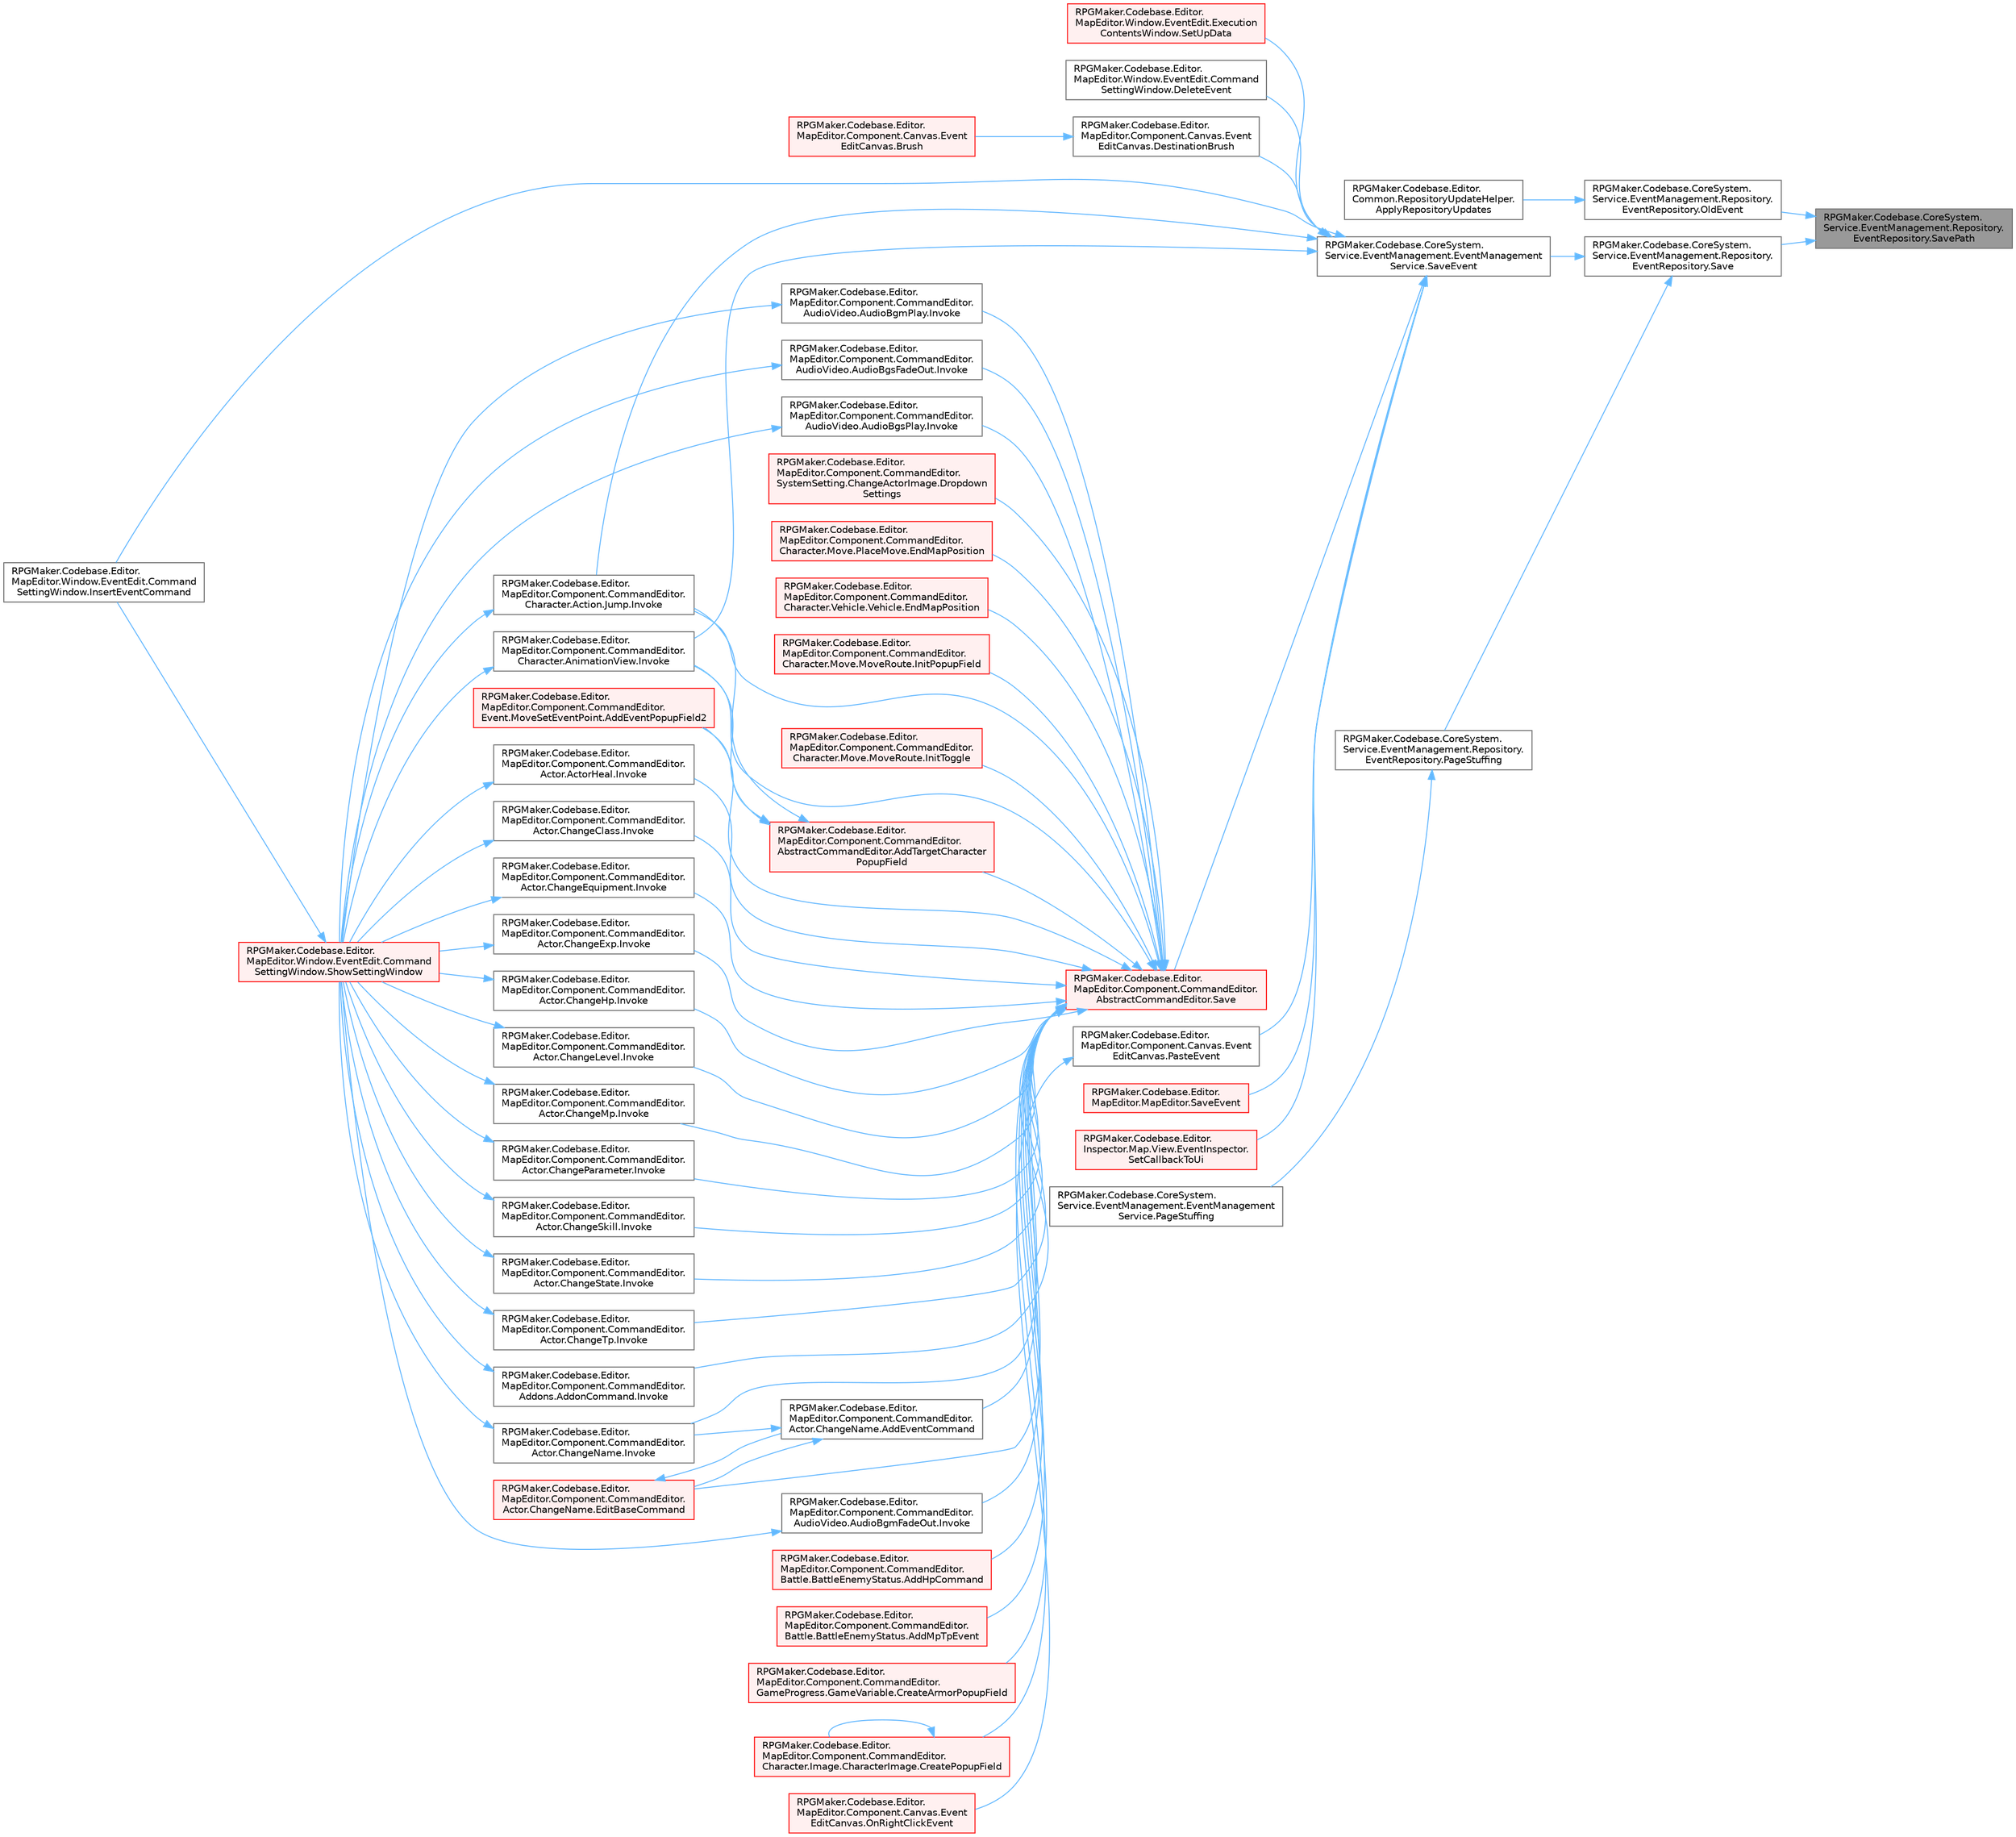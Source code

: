 digraph "RPGMaker.Codebase.CoreSystem.Service.EventManagement.Repository.EventRepository.SavePath"
{
 // LATEX_PDF_SIZE
  bgcolor="transparent";
  edge [fontname=Helvetica,fontsize=10,labelfontname=Helvetica,labelfontsize=10];
  node [fontname=Helvetica,fontsize=10,shape=box,height=0.2,width=0.4];
  rankdir="RL";
  Node1 [id="Node000001",label="RPGMaker.Codebase.CoreSystem.\lService.EventManagement.Repository.\lEventRepository.SavePath",height=0.2,width=0.4,color="gray40", fillcolor="grey60", style="filled", fontcolor="black",tooltip="😁 パス保存"];
  Node1 -> Node2 [id="edge1_Node000001_Node000002",dir="back",color="steelblue1",style="solid",tooltip=" "];
  Node2 [id="Node000002",label="RPGMaker.Codebase.CoreSystem.\lService.EventManagement.Repository.\lEventRepository.OldEvent",height=0.2,width=0.4,color="grey40", fillcolor="white", style="filled",URL="$d9/d21/class_r_p_g_maker_1_1_codebase_1_1_core_system_1_1_service_1_1_event_management_1_1_repository_1_1_event_repository.html#acfc6a5b0d819128f9b0cab22cd3c74a6",tooltip="😁 古いイベント"];
  Node2 -> Node3 [id="edge2_Node000002_Node000003",dir="back",color="steelblue1",style="solid",tooltip=" "];
  Node3 [id="Node000003",label="RPGMaker.Codebase.Editor.\lCommon.RepositoryUpdateHelper.\lApplyRepositoryUpdates",height=0.2,width=0.4,color="grey40", fillcolor="white", style="filled",URL="$de/db7/class_r_p_g_maker_1_1_codebase_1_1_editor_1_1_common_1_1_repository_update_helper.html#a534d7b73764df719fc9bf8c5405be788",tooltip="😁 Repository Update (for Development)"];
  Node1 -> Node4 [id="edge3_Node000001_Node000004",dir="back",color="steelblue1",style="solid",tooltip=" "];
  Node4 [id="Node000004",label="RPGMaker.Codebase.CoreSystem.\lService.EventManagement.Repository.\lEventRepository.Save",height=0.2,width=0.4,color="grey40", fillcolor="white", style="filled",URL="$d9/d21/class_r_p_g_maker_1_1_codebase_1_1_core_system_1_1_service_1_1_event_management_1_1_repository_1_1_event_repository.html#a85d97192a962f0e45d63429ec5e5dc2d",tooltip="😁 保存"];
  Node4 -> Node5 [id="edge4_Node000004_Node000005",dir="back",color="steelblue1",style="solid",tooltip=" "];
  Node5 [id="Node000005",label="RPGMaker.Codebase.CoreSystem.\lService.EventManagement.Repository.\lEventRepository.PageStuffing",height=0.2,width=0.4,color="grey40", fillcolor="white", style="filled",URL="$d9/d21/class_r_p_g_maker_1_1_codebase_1_1_core_system_1_1_service_1_1_event_management_1_1_repository_1_1_event_repository.html#aacf37d950b1fca1721a0ab5de6b30320",tooltip="😁 ページ・詰め物"];
  Node5 -> Node6 [id="edge5_Node000005_Node000006",dir="back",color="steelblue1",style="solid",tooltip=" "];
  Node6 [id="Node000006",label="RPGMaker.Codebase.CoreSystem.\lService.EventManagement.EventManagement\lService.PageStuffing",height=0.2,width=0.4,color="grey40", fillcolor="white", style="filled",URL="$d5/d7b/class_r_p_g_maker_1_1_codebase_1_1_core_system_1_1_service_1_1_event_management_1_1_event_management_service.html#a3bc7282f7b7ce6d28a8102b39ed11c2a",tooltip="😁 ページ詰め物"];
  Node4 -> Node7 [id="edge6_Node000004_Node000007",dir="back",color="steelblue1",style="solid",tooltip=" "];
  Node7 [id="Node000007",label="RPGMaker.Codebase.CoreSystem.\lService.EventManagement.EventManagement\lService.SaveEvent",height=0.2,width=0.4,color="grey40", fillcolor="white", style="filled",URL="$d5/d7b/class_r_p_g_maker_1_1_codebase_1_1_core_system_1_1_service_1_1_event_management_1_1_event_management_service.html#ab4076d36d7d412ee2420c7e81d02ab4a",tooltip="😁 イベント保存"];
  Node7 -> Node8 [id="edge7_Node000007_Node000008",dir="back",color="steelblue1",style="solid",tooltip=" "];
  Node8 [id="Node000008",label="RPGMaker.Codebase.Editor.\lMapEditor.Window.EventEdit.Command\lSettingWindow.DeleteEvent",height=0.2,width=0.4,color="grey40", fillcolor="white", style="filled",URL="$d4/d8f/class_r_p_g_maker_1_1_codebase_1_1_editor_1_1_map_editor_1_1_window_1_1_event_edit_1_1_command_setting_window.html#aaef855be14a3e5a008afcbe43b3cb618",tooltip=" "];
  Node7 -> Node9 [id="edge8_Node000007_Node000009",dir="back",color="steelblue1",style="solid",tooltip=" "];
  Node9 [id="Node000009",label="RPGMaker.Codebase.Editor.\lMapEditor.Component.Canvas.Event\lEditCanvas.DestinationBrush",height=0.2,width=0.4,color="grey40", fillcolor="white", style="filled",URL="$df/d64/class_r_p_g_maker_1_1_codebase_1_1_editor_1_1_map_editor_1_1_component_1_1_canvas_1_1_event_edit_canvas.html#ae83b1a90ba182672ebfa7fc60c18f035",tooltip=" "];
  Node9 -> Node10 [id="edge9_Node000009_Node000010",dir="back",color="steelblue1",style="solid",tooltip=" "];
  Node10 [id="Node000010",label="RPGMaker.Codebase.Editor.\lMapEditor.Component.Canvas.Event\lEditCanvas.Brush",height=0.2,width=0.4,color="red", fillcolor="#FFF0F0", style="filled",URL="$df/d64/class_r_p_g_maker_1_1_codebase_1_1_editor_1_1_map_editor_1_1_component_1_1_canvas_1_1_event_edit_canvas.html#ab26bd30cbeb774d79fb2f72aba7d48b0",tooltip="描画処理"];
  Node7 -> Node22 [id="edge10_Node000007_Node000022",dir="back",color="steelblue1",style="solid",tooltip=" "];
  Node22 [id="Node000022",label="RPGMaker.Codebase.Editor.\lMapEditor.Window.EventEdit.Command\lSettingWindow.InsertEventCommand",height=0.2,width=0.4,color="grey40", fillcolor="white", style="filled",URL="$d4/d8f/class_r_p_g_maker_1_1_codebase_1_1_editor_1_1_map_editor_1_1_window_1_1_event_edit_1_1_command_setting_window.html#ae0ff304b21e7e1fd046f284e79c77468",tooltip="コマンドの追加"];
  Node7 -> Node20 [id="edge11_Node000007_Node000020",dir="back",color="steelblue1",style="solid",tooltip=" "];
  Node20 [id="Node000020",label="RPGMaker.Codebase.Editor.\lMapEditor.Component.CommandEditor.\lCharacter.Action.Jump.Invoke",height=0.2,width=0.4,color="grey40", fillcolor="white", style="filled",URL="$d5/de1/class_r_p_g_maker_1_1_codebase_1_1_editor_1_1_map_editor_1_1_component_1_1_command_editor_1_1_character_1_1_action_1_1_jump.html#aae6efe8e2b25e3148bb450be5cb122c8",tooltip=" "];
  Node20 -> Node21 [id="edge12_Node000020_Node000021",dir="back",color="steelblue1",style="solid",tooltip=" "];
  Node21 [id="Node000021",label="RPGMaker.Codebase.Editor.\lMapEditor.Window.EventEdit.Command\lSettingWindow.ShowSettingWindow",height=0.2,width=0.4,color="red", fillcolor="#FFF0F0", style="filled",URL="$d4/d8f/class_r_p_g_maker_1_1_codebase_1_1_editor_1_1_map_editor_1_1_window_1_1_event_edit_1_1_command_setting_window.html#a0849a2097c7f8ce9a6cdbea9cc53f355",tooltip=" "];
  Node21 -> Node22 [id="edge13_Node000021_Node000022",dir="back",color="steelblue1",style="solid",tooltip=" "];
  Node7 -> Node66 [id="edge14_Node000007_Node000066",dir="back",color="steelblue1",style="solid",tooltip=" "];
  Node66 [id="Node000066",label="RPGMaker.Codebase.Editor.\lMapEditor.Component.CommandEditor.\lCharacter.AnimationView.Invoke",height=0.2,width=0.4,color="grey40", fillcolor="white", style="filled",URL="$d2/da5/class_r_p_g_maker_1_1_codebase_1_1_editor_1_1_map_editor_1_1_component_1_1_command_editor_1_1_character_1_1_animation_view.html#a3898aa32b586936821d32bcd4807020b",tooltip=" "];
  Node66 -> Node21 [id="edge15_Node000066_Node000021",dir="back",color="steelblue1",style="solid",tooltip=" "];
  Node7 -> Node67 [id="edge16_Node000007_Node000067",dir="back",color="steelblue1",style="solid",tooltip=" "];
  Node67 [id="Node000067",label="RPGMaker.Codebase.Editor.\lMapEditor.Component.Canvas.Event\lEditCanvas.PasteEvent",height=0.2,width=0.4,color="grey40", fillcolor="white", style="filled",URL="$df/d64/class_r_p_g_maker_1_1_codebase_1_1_editor_1_1_map_editor_1_1_component_1_1_canvas_1_1_event_edit_canvas.html#a93e136f1b809ecf9e9dc388a82aba2c9",tooltip="イベントをペーストするためのコールバックを返す"];
  Node67 -> Node62 [id="edge17_Node000067_Node000062",dir="back",color="steelblue1",style="solid",tooltip=" "];
  Node62 [id="Node000062",label="RPGMaker.Codebase.Editor.\lMapEditor.Component.Canvas.Event\lEditCanvas.OnRightClickEvent",height=0.2,width=0.4,color="red", fillcolor="#FFF0F0", style="filled",URL="$df/d64/class_r_p_g_maker_1_1_codebase_1_1_editor_1_1_map_editor_1_1_component_1_1_canvas_1_1_event_edit_canvas.html#a8676f768957dc03cc2c11dfceffe4009",tooltip=" "];
  Node7 -> Node68 [id="edge18_Node000007_Node000068",dir="back",color="steelblue1",style="solid",tooltip=" "];
  Node68 [id="Node000068",label="RPGMaker.Codebase.Editor.\lMapEditor.Component.CommandEditor.\lAbstractCommandEditor.Save",height=0.2,width=0.4,color="red", fillcolor="#FFF0F0", style="filled",URL="$d3/ded/class_r_p_g_maker_1_1_codebase_1_1_editor_1_1_map_editor_1_1_component_1_1_command_editor_1_1_abstract_command_editor.html#af4ca3c0da1e28c5faa50d538a2f8ab68",tooltip=" "];
  Node68 -> Node69 [id="edge19_Node000068_Node000069",dir="back",color="steelblue1",style="solid",tooltip=" "];
  Node69 [id="Node000069",label="RPGMaker.Codebase.Editor.\lMapEditor.Component.CommandEditor.\lActor.ChangeName.AddEventCommand",height=0.2,width=0.4,color="grey40", fillcolor="white", style="filled",URL="$d1/d0c/class_r_p_g_maker_1_1_codebase_1_1_editor_1_1_map_editor_1_1_component_1_1_command_editor_1_1_actor_1_1_change_name.html#a43dc434e87294ae77b8c5f04ce0b9c3c",tooltip="コマンドを追加する"];
  Node69 -> Node70 [id="edge20_Node000069_Node000070",dir="back",color="steelblue1",style="solid",tooltip=" "];
  Node70 [id="Node000070",label="RPGMaker.Codebase.Editor.\lMapEditor.Component.CommandEditor.\lActor.ChangeName.EditBaseCommand",height=0.2,width=0.4,color="red", fillcolor="#FFF0F0", style="filled",URL="$d1/d0c/class_r_p_g_maker_1_1_codebase_1_1_editor_1_1_map_editor_1_1_component_1_1_command_editor_1_1_actor_1_1_change_name.html#a2f16d8250c71deb5c5b6660c2c3e7829",tooltip="基点のコマンドを別のイベントコードに変更する"];
  Node70 -> Node69 [id="edge21_Node000070_Node000069",dir="back",color="steelblue1",style="solid",tooltip=" "];
  Node69 -> Node72 [id="edge22_Node000069_Node000072",dir="back",color="steelblue1",style="solid",tooltip=" "];
  Node72 [id="Node000072",label="RPGMaker.Codebase.Editor.\lMapEditor.Component.CommandEditor.\lActor.ChangeName.Invoke",height=0.2,width=0.4,color="grey40", fillcolor="white", style="filled",URL="$d1/d0c/class_r_p_g_maker_1_1_codebase_1_1_editor_1_1_map_editor_1_1_component_1_1_command_editor_1_1_actor_1_1_change_name.html#a1d21361bf63a3b339eb5ebb62ed429b2",tooltip=" "];
  Node72 -> Node21 [id="edge23_Node000072_Node000021",dir="back",color="steelblue1",style="solid",tooltip=" "];
  Node68 -> Node73 [id="edge24_Node000068_Node000073",dir="back",color="steelblue1",style="solid",tooltip=" "];
  Node73 [id="Node000073",label="RPGMaker.Codebase.Editor.\lMapEditor.Component.CommandEditor.\lEvent.MoveSetEventPoint.AddEventPopupField2",height=0.2,width=0.4,color="red", fillcolor="#FFF0F0", style="filled",URL="$dd/d92/class_r_p_g_maker_1_1_codebase_1_1_editor_1_1_map_editor_1_1_component_1_1_command_editor_1_1_event_1_1_move_set_event_point.html#a520261926020f810e3f53196b4773efa",tooltip=" "];
  Node68 -> Node74 [id="edge25_Node000068_Node000074",dir="back",color="steelblue1",style="solid",tooltip=" "];
  Node74 [id="Node000074",label="RPGMaker.Codebase.Editor.\lMapEditor.Component.CommandEditor.\lBattle.BattleEnemyStatus.AddHpCommand",height=0.2,width=0.4,color="red", fillcolor="#FFF0F0", style="filled",URL="$d8/d0a/class_r_p_g_maker_1_1_codebase_1_1_editor_1_1_map_editor_1_1_component_1_1_command_editor_1_1_battle_1_1_battle_enemy_status.html#a29321b3b06043ff82c3e09ccce23f691",tooltip="[敵キャラのステータス増減]のうち、HPの増減に関する行を追加する"];
  Node68 -> Node76 [id="edge26_Node000068_Node000076",dir="back",color="steelblue1",style="solid",tooltip=" "];
  Node76 [id="Node000076",label="RPGMaker.Codebase.Editor.\lMapEditor.Component.CommandEditor.\lBattle.BattleEnemyStatus.AddMpTpEvent",height=0.2,width=0.4,color="red", fillcolor="#FFF0F0", style="filled",URL="$d8/d0a/class_r_p_g_maker_1_1_codebase_1_1_editor_1_1_map_editor_1_1_component_1_1_command_editor_1_1_battle_1_1_battle_enemy_status.html#a20cd7e188c698c3d79433ff955a8c186",tooltip="[敵キャラのステータス増減]のうち、MPもしくはTPの増減に関する行を追加する"];
  Node68 -> Node77 [id="edge27_Node000068_Node000077",dir="back",color="steelblue1",style="solid",tooltip=" "];
  Node77 [id="Node000077",label="RPGMaker.Codebase.Editor.\lMapEditor.Component.CommandEditor.\lAbstractCommandEditor.AddTargetCharacter\lPopupField",height=0.2,width=0.4,color="red", fillcolor="#FFF0F0", style="filled",URL="$d3/ded/class_r_p_g_maker_1_1_codebase_1_1_editor_1_1_map_editor_1_1_component_1_1_command_editor_1_1_abstract_command_editor.html#acf41d59400a9718c22e00f6076ac9d05",tooltip="対象キャラクターを選択するPopupFieldを追加する。"];
  Node77 -> Node73 [id="edge28_Node000077_Node000073",dir="back",color="steelblue1",style="solid",tooltip=" "];
  Node77 -> Node20 [id="edge29_Node000077_Node000020",dir="back",color="steelblue1",style="solid",tooltip=" "];
  Node77 -> Node66 [id="edge30_Node000077_Node000066",dir="back",color="steelblue1",style="solid",tooltip=" "];
  Node68 -> Node84 [id="edge31_Node000068_Node000084",dir="back",color="steelblue1",style="solid",tooltip=" "];
  Node84 [id="Node000084",label="RPGMaker.Codebase.Editor.\lMapEditor.Component.CommandEditor.\lGameProgress.GameVariable.CreateArmorPopupField",height=0.2,width=0.4,color="red", fillcolor="#FFF0F0", style="filled",URL="$d1/d5c/class_r_p_g_maker_1_1_codebase_1_1_editor_1_1_map_editor_1_1_component_1_1_command_editor_1_1_game_progress_1_1_game_variable.html#a25c7a02cad93a9c213551dc721183f00",tooltip=" "];
  Node68 -> Node85 [id="edge32_Node000068_Node000085",dir="back",color="steelblue1",style="solid",tooltip=" "];
  Node85 [id="Node000085",label="RPGMaker.Codebase.Editor.\lMapEditor.Component.CommandEditor.\lCharacter.Image.CharacterImage.CreatePopupField",height=0.2,width=0.4,color="red", fillcolor="#FFF0F0", style="filled",URL="$d2/db1/class_r_p_g_maker_1_1_codebase_1_1_editor_1_1_map_editor_1_1_component_1_1_command_editor_1_1_ch234a588198e811fb309bbc6e2c162ce3.html#a49b09173e440aee5e55af9ce150c5292",tooltip=" "];
  Node85 -> Node85 [id="edge33_Node000085_Node000085",dir="back",color="steelblue1",style="solid",tooltip=" "];
  Node68 -> Node86 [id="edge34_Node000068_Node000086",dir="back",color="steelblue1",style="solid",tooltip=" "];
  Node86 [id="Node000086",label="RPGMaker.Codebase.Editor.\lMapEditor.Component.CommandEditor.\lSystemSetting.ChangeActorImage.Dropdown\lSettings",height=0.2,width=0.4,color="red", fillcolor="#FFF0F0", style="filled",URL="$d5/d80/class_r_p_g_maker_1_1_codebase_1_1_editor_1_1_map_editor_1_1_component_1_1_command_editor_1_1_syed0e9f21e80e8656062de25e12ea8a6b.html#aef3a32636479f3fe6a38a417d5b39e40",tooltip="各ドロップダウンの作成"];
  Node68 -> Node70 [id="edge35_Node000068_Node000070",dir="back",color="steelblue1",style="solid",tooltip=" "];
  Node68 -> Node39 [id="edge36_Node000068_Node000039",dir="back",color="steelblue1",style="solid",tooltip=" "];
  Node39 [id="Node000039",label="RPGMaker.Codebase.Editor.\lMapEditor.Component.CommandEditor.\lCharacter.Move.PlaceMove.EndMapPosition",height=0.2,width=0.4,color="red", fillcolor="#FFF0F0", style="filled",URL="$d5/dae/class_r_p_g_maker_1_1_codebase_1_1_editor_1_1_map_editor_1_1_component_1_1_command_editor_1_1_character_1_1_move_1_1_place_move.html#a8a2b58f7c4a6cf8add78ff670655e42b",tooltip=" "];
  Node68 -> Node40 [id="edge37_Node000068_Node000040",dir="back",color="steelblue1",style="solid",tooltip=" "];
  Node40 [id="Node000040",label="RPGMaker.Codebase.Editor.\lMapEditor.Component.CommandEditor.\lCharacter.Vehicle.Vehicle.EndMapPosition",height=0.2,width=0.4,color="red", fillcolor="#FFF0F0", style="filled",URL="$d7/dac/class_r_p_g_maker_1_1_codebase_1_1_editor_1_1_map_editor_1_1_component_1_1_command_editor_1_1_character_1_1_vehicle_1_1_vehicle.html#ab52dfd8eef581d2b755fcdac5d0c172f",tooltip=" "];
  Node68 -> Node88 [id="edge38_Node000068_Node000088",dir="back",color="steelblue1",style="solid",tooltip=" "];
  Node88 [id="Node000088",label="RPGMaker.Codebase.Editor.\lMapEditor.Component.CommandEditor.\lCharacter.Move.MoveRoute.InitPopupField",height=0.2,width=0.4,color="red", fillcolor="#FFF0F0", style="filled",URL="$d5/dcc/class_r_p_g_maker_1_1_codebase_1_1_editor_1_1_map_editor_1_1_component_1_1_command_editor_1_1_character_1_1_move_1_1_move_route.html#ae69051ae1d9623da4855f7072c0d8b3e",tooltip="共通PopupFieldの初期化。"];
  Node68 -> Node89 [id="edge39_Node000068_Node000089",dir="back",color="steelblue1",style="solid",tooltip=" "];
  Node89 [id="Node000089",label="RPGMaker.Codebase.Editor.\lMapEditor.Component.CommandEditor.\lCharacter.Move.MoveRoute.InitToggle",height=0.2,width=0.4,color="red", fillcolor="#FFF0F0", style="filled",URL="$d5/dcc/class_r_p_g_maker_1_1_codebase_1_1_editor_1_1_map_editor_1_1_component_1_1_command_editor_1_1_character_1_1_move_1_1_move_route.html#a5a95ec6558bd011d8b2c8b1ae1620db7",tooltip="共通Toggleの初期化。"];
  Node68 -> Node90 [id="edge40_Node000068_Node000090",dir="back",color="steelblue1",style="solid",tooltip=" "];
  Node90 [id="Node000090",label="RPGMaker.Codebase.Editor.\lMapEditor.Component.CommandEditor.\lActor.ActorHeal.Invoke",height=0.2,width=0.4,color="grey40", fillcolor="white", style="filled",URL="$d3/dc3/class_r_p_g_maker_1_1_codebase_1_1_editor_1_1_map_editor_1_1_component_1_1_command_editor_1_1_actor_1_1_actor_heal.html#a2cb0836ccf258774393565e7a9bf8b13",tooltip=" "];
  Node90 -> Node21 [id="edge41_Node000090_Node000021",dir="back",color="steelblue1",style="solid",tooltip=" "];
  Node68 -> Node91 [id="edge42_Node000068_Node000091",dir="back",color="steelblue1",style="solid",tooltip=" "];
  Node91 [id="Node000091",label="RPGMaker.Codebase.Editor.\lMapEditor.Component.CommandEditor.\lActor.ChangeClass.Invoke",height=0.2,width=0.4,color="grey40", fillcolor="white", style="filled",URL="$d1/dc3/class_r_p_g_maker_1_1_codebase_1_1_editor_1_1_map_editor_1_1_component_1_1_command_editor_1_1_actor_1_1_change_class.html#a7a70975f7f39c6be8a22ab2e92fd2910",tooltip=" "];
  Node91 -> Node21 [id="edge43_Node000091_Node000021",dir="back",color="steelblue1",style="solid",tooltip=" "];
  Node68 -> Node92 [id="edge44_Node000068_Node000092",dir="back",color="steelblue1",style="solid",tooltip=" "];
  Node92 [id="Node000092",label="RPGMaker.Codebase.Editor.\lMapEditor.Component.CommandEditor.\lActor.ChangeEquipment.Invoke",height=0.2,width=0.4,color="grey40", fillcolor="white", style="filled",URL="$dd/d00/class_r_p_g_maker_1_1_codebase_1_1_editor_1_1_map_editor_1_1_component_1_1_command_editor_1_1_actor_1_1_change_equipment.html#a50daf2d2f229ac4e1335ae5ff94261e6",tooltip=" "];
  Node92 -> Node21 [id="edge45_Node000092_Node000021",dir="back",color="steelblue1",style="solid",tooltip=" "];
  Node68 -> Node93 [id="edge46_Node000068_Node000093",dir="back",color="steelblue1",style="solid",tooltip=" "];
  Node93 [id="Node000093",label="RPGMaker.Codebase.Editor.\lMapEditor.Component.CommandEditor.\lActor.ChangeExp.Invoke",height=0.2,width=0.4,color="grey40", fillcolor="white", style="filled",URL="$d3/dcb/class_r_p_g_maker_1_1_codebase_1_1_editor_1_1_map_editor_1_1_component_1_1_command_editor_1_1_actor_1_1_change_exp.html#a6da833885d204a10fe870d818fa2385c",tooltip=" "];
  Node93 -> Node21 [id="edge47_Node000093_Node000021",dir="back",color="steelblue1",style="solid",tooltip=" "];
  Node68 -> Node94 [id="edge48_Node000068_Node000094",dir="back",color="steelblue1",style="solid",tooltip=" "];
  Node94 [id="Node000094",label="RPGMaker.Codebase.Editor.\lMapEditor.Component.CommandEditor.\lActor.ChangeHp.Invoke",height=0.2,width=0.4,color="grey40", fillcolor="white", style="filled",URL="$db/dad/class_r_p_g_maker_1_1_codebase_1_1_editor_1_1_map_editor_1_1_component_1_1_command_editor_1_1_actor_1_1_change_hp.html#a45c9f3a024dbb159d87f3d9217f75a42",tooltip=" "];
  Node94 -> Node21 [id="edge49_Node000094_Node000021",dir="back",color="steelblue1",style="solid",tooltip=" "];
  Node68 -> Node95 [id="edge50_Node000068_Node000095",dir="back",color="steelblue1",style="solid",tooltip=" "];
  Node95 [id="Node000095",label="RPGMaker.Codebase.Editor.\lMapEditor.Component.CommandEditor.\lActor.ChangeLevel.Invoke",height=0.2,width=0.4,color="grey40", fillcolor="white", style="filled",URL="$d2/d2f/class_r_p_g_maker_1_1_codebase_1_1_editor_1_1_map_editor_1_1_component_1_1_command_editor_1_1_actor_1_1_change_level.html#ac0ab7622f5c5d9b38483616c195fc593",tooltip=" "];
  Node95 -> Node21 [id="edge51_Node000095_Node000021",dir="back",color="steelblue1",style="solid",tooltip=" "];
  Node68 -> Node96 [id="edge52_Node000068_Node000096",dir="back",color="steelblue1",style="solid",tooltip=" "];
  Node96 [id="Node000096",label="RPGMaker.Codebase.Editor.\lMapEditor.Component.CommandEditor.\lActor.ChangeMp.Invoke",height=0.2,width=0.4,color="grey40", fillcolor="white", style="filled",URL="$de/d35/class_r_p_g_maker_1_1_codebase_1_1_editor_1_1_map_editor_1_1_component_1_1_command_editor_1_1_actor_1_1_change_mp.html#a67c48793420dc47cf61e14eedd8e2c64",tooltip=" "];
  Node96 -> Node21 [id="edge53_Node000096_Node000021",dir="back",color="steelblue1",style="solid",tooltip=" "];
  Node68 -> Node72 [id="edge54_Node000068_Node000072",dir="back",color="steelblue1",style="solid",tooltip=" "];
  Node68 -> Node97 [id="edge55_Node000068_Node000097",dir="back",color="steelblue1",style="solid",tooltip=" "];
  Node97 [id="Node000097",label="RPGMaker.Codebase.Editor.\lMapEditor.Component.CommandEditor.\lActor.ChangeParameter.Invoke",height=0.2,width=0.4,color="grey40", fillcolor="white", style="filled",URL="$de/dbc/class_r_p_g_maker_1_1_codebase_1_1_editor_1_1_map_editor_1_1_component_1_1_command_editor_1_1_actor_1_1_change_parameter.html#a3f282794bfce425e4ef38c4560be91c9",tooltip=" "];
  Node97 -> Node21 [id="edge56_Node000097_Node000021",dir="back",color="steelblue1",style="solid",tooltip=" "];
  Node68 -> Node98 [id="edge57_Node000068_Node000098",dir="back",color="steelblue1",style="solid",tooltip=" "];
  Node98 [id="Node000098",label="RPGMaker.Codebase.Editor.\lMapEditor.Component.CommandEditor.\lActor.ChangeSkill.Invoke",height=0.2,width=0.4,color="grey40", fillcolor="white", style="filled",URL="$d7/d9b/class_r_p_g_maker_1_1_codebase_1_1_editor_1_1_map_editor_1_1_component_1_1_command_editor_1_1_actor_1_1_change_skill.html#af75a44afa9d6095fa9c3be551bda52b2",tooltip=" "];
  Node98 -> Node21 [id="edge58_Node000098_Node000021",dir="back",color="steelblue1",style="solid",tooltip=" "];
  Node68 -> Node99 [id="edge59_Node000068_Node000099",dir="back",color="steelblue1",style="solid",tooltip=" "];
  Node99 [id="Node000099",label="RPGMaker.Codebase.Editor.\lMapEditor.Component.CommandEditor.\lActor.ChangeState.Invoke",height=0.2,width=0.4,color="grey40", fillcolor="white", style="filled",URL="$d0/dcb/class_r_p_g_maker_1_1_codebase_1_1_editor_1_1_map_editor_1_1_component_1_1_command_editor_1_1_actor_1_1_change_state.html#a1d1ec7c779d2f1806c7076ecbbc2e84d",tooltip=" "];
  Node99 -> Node21 [id="edge60_Node000099_Node000021",dir="back",color="steelblue1",style="solid",tooltip=" "];
  Node68 -> Node100 [id="edge61_Node000068_Node000100",dir="back",color="steelblue1",style="solid",tooltip=" "];
  Node100 [id="Node000100",label="RPGMaker.Codebase.Editor.\lMapEditor.Component.CommandEditor.\lActor.ChangeTp.Invoke",height=0.2,width=0.4,color="grey40", fillcolor="white", style="filled",URL="$d7/d5f/class_r_p_g_maker_1_1_codebase_1_1_editor_1_1_map_editor_1_1_component_1_1_command_editor_1_1_actor_1_1_change_tp.html#aa7a29316730cad970861bd2993863784",tooltip=" "];
  Node100 -> Node21 [id="edge62_Node000100_Node000021",dir="back",color="steelblue1",style="solid",tooltip=" "];
  Node68 -> Node101 [id="edge63_Node000068_Node000101",dir="back",color="steelblue1",style="solid",tooltip=" "];
  Node101 [id="Node000101",label="RPGMaker.Codebase.Editor.\lMapEditor.Component.CommandEditor.\lAddons.AddonCommand.Invoke",height=0.2,width=0.4,color="grey40", fillcolor="white", style="filled",URL="$d8/dad/class_r_p_g_maker_1_1_codebase_1_1_editor_1_1_map_editor_1_1_component_1_1_command_editor_1_1_addons_1_1_addon_command.html#aecf18262f4a5a9f69f4ad66ed95efa72",tooltip=" "];
  Node101 -> Node21 [id="edge64_Node000101_Node000021",dir="back",color="steelblue1",style="solid",tooltip=" "];
  Node68 -> Node102 [id="edge65_Node000068_Node000102",dir="back",color="steelblue1",style="solid",tooltip=" "];
  Node102 [id="Node000102",label="RPGMaker.Codebase.Editor.\lMapEditor.Component.CommandEditor.\lAudioVideo.AudioBgmFadeOut.Invoke",height=0.2,width=0.4,color="grey40", fillcolor="white", style="filled",URL="$d1/dc3/class_r_p_g_maker_1_1_codebase_1_1_editor_1_1_map_editor_1_1_component_1_1_command_editor_1_1_au83c523342da66548895bc047ebc6e186.html#a86b63ac76aa825c236162eec38c33f83",tooltip=" "];
  Node102 -> Node21 [id="edge66_Node000102_Node000021",dir="back",color="steelblue1",style="solid",tooltip=" "];
  Node68 -> Node103 [id="edge67_Node000068_Node000103",dir="back",color="steelblue1",style="solid",tooltip=" "];
  Node103 [id="Node000103",label="RPGMaker.Codebase.Editor.\lMapEditor.Component.CommandEditor.\lAudioVideo.AudioBgmPlay.Invoke",height=0.2,width=0.4,color="grey40", fillcolor="white", style="filled",URL="$d7/d4c/class_r_p_g_maker_1_1_codebase_1_1_editor_1_1_map_editor_1_1_component_1_1_command_editor_1_1_audio_video_1_1_audio_bgm_play.html#a159bebd107e1b8a74f56ebbba0eccbe8",tooltip=" "];
  Node103 -> Node21 [id="edge68_Node000103_Node000021",dir="back",color="steelblue1",style="solid",tooltip=" "];
  Node68 -> Node104 [id="edge69_Node000068_Node000104",dir="back",color="steelblue1",style="solid",tooltip=" "];
  Node104 [id="Node000104",label="RPGMaker.Codebase.Editor.\lMapEditor.Component.CommandEditor.\lAudioVideo.AudioBgsFadeOut.Invoke",height=0.2,width=0.4,color="grey40", fillcolor="white", style="filled",URL="$d1/d59/class_r_p_g_maker_1_1_codebase_1_1_editor_1_1_map_editor_1_1_component_1_1_command_editor_1_1_au4159905911e845f08ebd2081170c2015.html#a73185481b5be5cb571342e8ff0020b7a",tooltip=" "];
  Node104 -> Node21 [id="edge70_Node000104_Node000021",dir="back",color="steelblue1",style="solid",tooltip=" "];
  Node68 -> Node105 [id="edge71_Node000068_Node000105",dir="back",color="steelblue1",style="solid",tooltip=" "];
  Node105 [id="Node000105",label="RPGMaker.Codebase.Editor.\lMapEditor.Component.CommandEditor.\lAudioVideo.AudioBgsPlay.Invoke",height=0.2,width=0.4,color="grey40", fillcolor="white", style="filled",URL="$de/d4c/class_r_p_g_maker_1_1_codebase_1_1_editor_1_1_map_editor_1_1_component_1_1_command_editor_1_1_audio_video_1_1_audio_bgs_play.html#af27fe4d8a6bdc0cadb11cbc4b6457124",tooltip=" "];
  Node105 -> Node21 [id="edge72_Node000105_Node000021",dir="back",color="steelblue1",style="solid",tooltip=" "];
  Node68 -> Node20 [id="edge73_Node000068_Node000020",dir="back",color="steelblue1",style="solid",tooltip=" "];
  Node68 -> Node66 [id="edge74_Node000068_Node000066",dir="back",color="steelblue1",style="solid",tooltip=" "];
  Node7 -> Node172 [id="edge75_Node000007_Node000172",dir="back",color="steelblue1",style="solid",tooltip=" "];
  Node172 [id="Node000172",label="RPGMaker.Codebase.Editor.\lMapEditor.MapEditor.SaveEvent",height=0.2,width=0.4,color="red", fillcolor="#FFF0F0", style="filled",URL="$d1/d2d/class_r_p_g_maker_1_1_codebase_1_1_editor_1_1_map_editor_1_1_map_editor.html#a2af6122b7da3d1ac2a0fcf1b64a02c71",tooltip="イベントを保存する"];
  Node7 -> Node57 [id="edge76_Node000007_Node000057",dir="back",color="steelblue1",style="solid",tooltip=" "];
  Node57 [id="Node000057",label="RPGMaker.Codebase.Editor.\lInspector.Map.View.EventInspector.\lSetCallbackToUi",height=0.2,width=0.4,color="red", fillcolor="#FFF0F0", style="filled",URL="$d1/d3b/class_r_p_g_maker_1_1_codebase_1_1_editor_1_1_inspector_1_1_map_1_1_view_1_1_event_inspector.html#aea628a54f04e14d379c90d79d8d63e7a",tooltip="UIにコールバック処理を登録"];
  Node7 -> Node178 [id="edge77_Node000007_Node000178",dir="back",color="steelblue1",style="solid",tooltip=" "];
  Node178 [id="Node000178",label="RPGMaker.Codebase.Editor.\lMapEditor.Window.EventEdit.Execution\lContentsWindow.SetUpData",height=0.2,width=0.4,color="red", fillcolor="#FFF0F0", style="filled",URL="$d4/d5c/class_r_p_g_maker_1_1_codebase_1_1_editor_1_1_map_editor_1_1_window_1_1_event_edit_1_1_execution_contents_window.html#a7b49b1a20965a5239c9bc9b07e8e0bce",tooltip=" "];
}
